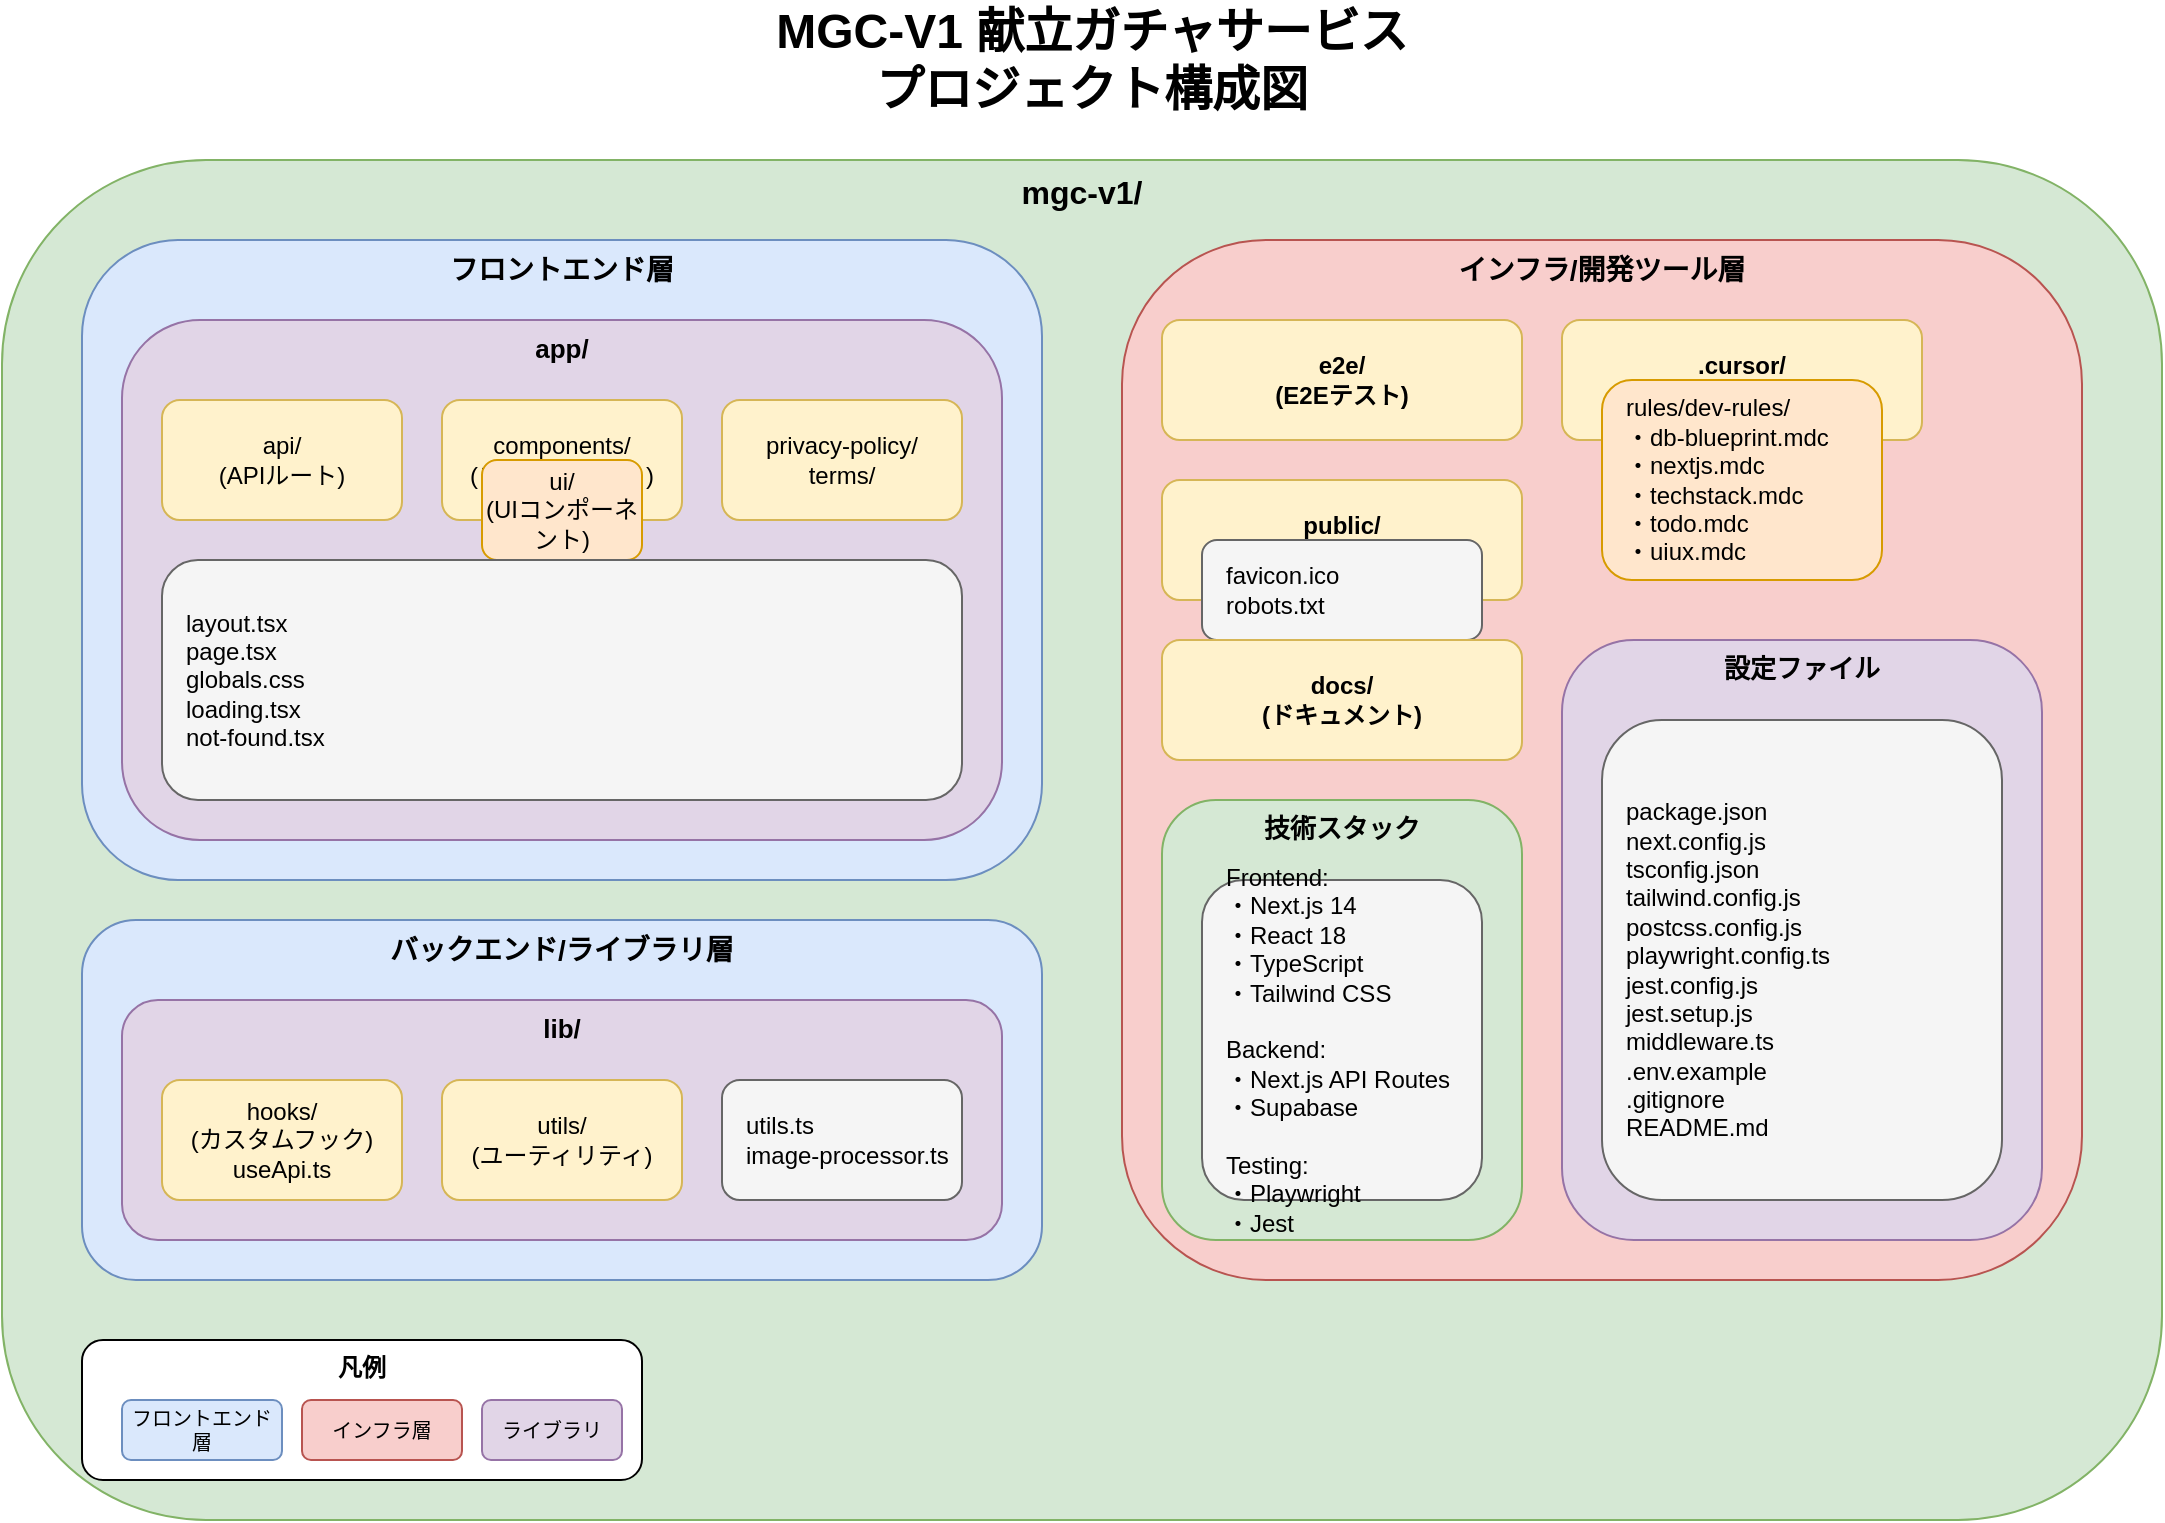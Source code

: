 <mxfile version="24.0.0">
  <diagram name="MGC-V1 Project Structure" id="project-structure">
    <mxGraphModel dx="1422" dy="794" grid="1" gridSize="10" guides="1" tooltips="1" connect="1" arrows="1" fold="1" page="1" pageScale="1" pageWidth="1169" pageHeight="827" math="0" shadow="0">
      <root>
        <mxCell id="0" />
        <mxCell id="1" parent="0" />

        <!-- Title -->
        <mxCell id="title" value="MGC-V1 献立ガチャサービス&#xa;プロジェクト構成図" style="text;html=1;strokeColor=none;fillColor=none;align=center;verticalAlign=middle;whiteSpace=wrap;rounded=0;fontSize=24;fontStyle=1" vertex="1" parent="1">
          <mxGeometry x="360" y="20" width="450" height="60" as="geometry" />
        </mxCell>

        <!-- Root Directory -->
        <mxCell id="root" value="mgc-v1/" style="rounded=1;whiteSpace=wrap;html=1;fillColor=#d5e8d4;strokeColor=#82b366;fontSize=16;fontStyle=1;verticalAlign=top;" vertex="1" parent="1">
          <mxGeometry x="40" y="100" width="1080" height="680" as="geometry" />
        </mxCell>

        <!-- Frontend Layer -->
        <mxCell id="frontend-layer" value="フロントエンド層" style="rounded=1;whiteSpace=wrap;html=1;fillColor=#dae8fc;strokeColor=#6c8ebf;fontSize=14;fontStyle=1;verticalAlign=top;align=center;" vertex="1" parent="1">
          <mxGeometry x="80" y="140" width="480" height="320" as="geometry" />
        </mxCell>

        <!-- app directory -->
        <mxCell id="app" value="app/" style="rounded=1;whiteSpace=wrap;html=1;fillColor=#e1d5e7;strokeColor=#9673a6;fontSize=13;fontStyle=1;verticalAlign=top;" vertex="1" parent="1">
          <mxGeometry x="100" y="180" width="440" height="260" as="geometry" />
        </mxCell>

        <!-- app subdirectories -->
        <mxCell id="app-api" value="api/&#xa;(APIルート)" style="rounded=1;whiteSpace=wrap;html=1;fillColor=#fff2cc;strokeColor=#d6b656;" vertex="1" parent="1">
          <mxGeometry x="120" y="220" width="120" height="60" as="geometry" />
        </mxCell>

        <mxCell id="app-components" value="components/&#xa;(コンポーネント)" style="rounded=1;whiteSpace=wrap;html=1;fillColor=#fff2cc;strokeColor=#d6b656;" vertex="1" parent="1">
          <mxGeometry x="260" y="220" width="120" height="60" as="geometry" />
        </mxCell>

        <mxCell id="app-ui" value="ui/&#xa;(UIコンポーネント)" style="rounded=1;whiteSpace=wrap;html=1;fillColor=#ffe6cc;strokeColor=#d79b00;" vertex="1" parent="1">
          <mxGeometry x="280" y="250" width="80" height="50" as="geometry" />
        </mxCell>

        <mxCell id="app-pages" value="privacy-policy/&#xa;terms/" style="rounded=1;whiteSpace=wrap;html=1;fillColor=#fff2cc;strokeColor=#d6b656;" vertex="1" parent="1">
          <mxGeometry x="400" y="220" width="120" height="60" as="geometry" />
        </mxCell>

        <mxCell id="app-files" value="layout.tsx&#xa;page.tsx&#xa;globals.css&#xa;loading.tsx&#xa;not-found.tsx" style="rounded=1;whiteSpace=wrap;html=1;fillColor=#f5f5f5;strokeColor=#666666;align=left;spacingLeft=10;" vertex="1" parent="1">
          <mxGeometry x="120" y="300" width="400" height="120" as="geometry" />
        </mxCell>

        <!-- Backend/Lib Layer -->
        <mxCell id="backend-layer" value="バックエンド/ライブラリ層" style="rounded=1;whiteSpace=wrap;html=1;fillColor=#dae8fc;strokeColor=#6c8ebf;fontSize=14;fontStyle=1;verticalAlign=top;align=center;" vertex="1" parent="1">
          <mxGeometry x="80" y="480" width="480" height="180" as="geometry" />
        </mxCell>

        <!-- lib directory -->
        <mxCell id="lib" value="lib/" style="rounded=1;whiteSpace=wrap;html=1;fillColor=#e1d5e7;strokeColor=#9673a6;fontSize=13;fontStyle=1;verticalAlign=top;" vertex="1" parent="1">
          <mxGeometry x="100" y="520" width="440" height="120" as="geometry" />
        </mxCell>

        <mxCell id="lib-hooks" value="hooks/&#xa;(カスタムフック)&#xa;useApi.ts" style="rounded=1;whiteSpace=wrap;html=1;fillColor=#fff2cc;strokeColor=#d6b656;align=center;" vertex="1" parent="1">
          <mxGeometry x="120" y="560" width="120" height="60" as="geometry" />
        </mxCell>

        <mxCell id="lib-utils" value="utils/&#xa;(ユーティリティ)" style="rounded=1;whiteSpace=wrap;html=1;fillColor=#fff2cc;strokeColor=#d6b656;align=center;" vertex="1" parent="1">
          <mxGeometry x="260" y="560" width="120" height="60" as="geometry" />
        </mxCell>

        <mxCell id="lib-files" value="utils.ts&#xa;image-processor.ts" style="rounded=1;whiteSpace=wrap;html=1;fillColor=#f5f5f5;strokeColor=#666666;align=left;spacingLeft=10;" vertex="1" parent="1">
          <mxGeometry x="400" y="560" width="120" height="60" as="geometry" />
        </mxCell>

        <!-- Infrastructure Layer -->
        <mxCell id="infra-layer" value="インフラ/開発ツール層" style="rounded=1;whiteSpace=wrap;html=1;fillColor=#f8cecc;strokeColor=#b85450;fontSize=14;fontStyle=1;verticalAlign=top;align=center;" vertex="1" parent="1">
          <mxGeometry x="600" y="140" width="480" height="520" as="geometry" />
        </mxCell>

        <!-- e2e -->
        <mxCell id="e2e" value="e2e/&#xa;(E2Eテスト)" style="rounded=1;whiteSpace=wrap;html=1;fillColor=#fff2cc;strokeColor=#d6b656;align=center;fontSize=12;fontStyle=1;" vertex="1" parent="1">
          <mxGeometry x="620" y="180" width="180" height="60" as="geometry" />
        </mxCell>

        <!-- .cursor -->
        <mxCell id="cursor" value=".cursor/&#xa;(開発ルール)" style="rounded=1;whiteSpace=wrap;html=1;fillColor=#fff2cc;strokeColor=#d6b656;align=center;fontSize=12;fontStyle=1;" vertex="1" parent="1">
          <mxGeometry x="820" y="180" width="180" height="60" as="geometry" />
        </mxCell>

        <mxCell id="cursor-rules" value="rules/dev-rules/&#xa;・db-blueprint.mdc&#xa;・nextjs.mdc&#xa;・techstack.mdc&#xa;・todo.mdc&#xa;・uiux.mdc" style="rounded=1;whiteSpace=wrap;html=1;fillColor=#ffe6cc;strokeColor=#d79b00;align=left;spacingLeft=10;" vertex="1" parent="1">
          <mxGeometry x="840" y="210" width="140" height="100" as="geometry" />
        </mxCell>

        <!-- public -->
        <mxCell id="public" value="public/&#xa;(静的ファイル)" style="rounded=1;whiteSpace=wrap;html=1;fillColor=#fff2cc;strokeColor=#d6b656;align=center;fontSize=12;fontStyle=1;" vertex="1" parent="1">
          <mxGeometry x="620" y="260" width="180" height="60" as="geometry" />
        </mxCell>

        <mxCell id="public-files" value="favicon.ico&#xa;robots.txt" style="rounded=1;whiteSpace=wrap;html=1;fillColor=#f5f5f5;strokeColor=#666666;align=left;spacingLeft=10;" vertex="1" parent="1">
          <mxGeometry x="640" y="290" width="140" height="50" as="geometry" />
        </mxCell>

        <!-- docs -->
        <mxCell id="docs" value="docs/&#xa;(ドキュメント)" style="rounded=1;whiteSpace=wrap;html=1;fillColor=#fff2cc;strokeColor=#d6b656;align=center;fontSize=12;fontStyle=1;" vertex="1" parent="1">
          <mxGeometry x="620" y="340" width="180" height="60" as="geometry" />
        </mxCell>

        <!-- Config Files -->
        <mxCell id="config-files" value="設定ファイル" style="rounded=1;whiteSpace=wrap;html=1;fillColor=#e1d5e7;strokeColor=#9673a6;align=center;fontSize=13;fontStyle=1;verticalAlign=top;" vertex="1" parent="1">
          <mxGeometry x="820" y="340" width="240" height="300" as="geometry" />
        </mxCell>

        <mxCell id="config-list" value="package.json&#xa;next.config.js&#xa;tsconfig.json&#xa;tailwind.config.js&#xa;postcss.config.js&#xa;playwright.config.ts&#xa;jest.config.js&#xa;jest.setup.js&#xa;middleware.ts&#xa;.env.example&#xa;.gitignore&#xa;README.md" style="rounded=1;whiteSpace=wrap;html=1;fillColor=#f5f5f5;strokeColor=#666666;align=left;spacingLeft=10;spacingTop=10;" vertex="1" parent="1">
          <mxGeometry x="840" y="380" width="200" height="240" as="geometry" />
        </mxCell>

        <!-- Tech Stack -->
        <mxCell id="tech-stack" value="技術スタック" style="rounded=1;whiteSpace=wrap;html=1;fillColor=#d5e8d4;strokeColor=#82b366;align=center;fontSize=13;fontStyle=1;verticalAlign=top;" vertex="1" parent="1">
          <mxGeometry x="620" y="420" width="180" height="220" as="geometry" />
        </mxCell>

        <mxCell id="tech-list" value="Frontend:&#xa;・Next.js 14&#xa;・React 18&#xa;・TypeScript&#xa;・Tailwind CSS&#xa;&#xa;Backend:&#xa;・Next.js API Routes&#xa;・Supabase&#xa;&#xa;Testing:&#xa;・Playwright&#xa;・Jest" style="rounded=1;whiteSpace=wrap;html=1;fillColor=#f5f5f5;strokeColor=#666666;align=left;spacingLeft=10;spacingTop=10;" vertex="1" parent="1">
          <mxGeometry x="640" y="460" width="140" height="160" as="geometry" />
        </mxCell>

        <!-- Legend -->
        <mxCell id="legend" value="凡例" style="rounded=1;whiteSpace=wrap;html=1;fillColor=#ffffff;strokeColor=#000000;align=center;fontSize=12;fontStyle=1;verticalAlign=top;" vertex="1" parent="1">
          <mxGeometry x="80" y="690" width="280" height="70" as="geometry" />
        </mxCell>

        <mxCell id="legend-frontend" value="フロントエンド層" style="rounded=1;whiteSpace=wrap;html=1;fillColor=#dae8fc;strokeColor=#6c8ebf;fontSize=10;" vertex="1" parent="1">
          <mxGeometry x="100" y="720" width="80" height="30" as="geometry" />
        </mxCell>

        <mxCell id="legend-infra" value="インフラ層" style="rounded=1;whiteSpace=wrap;html=1;fillColor=#f8cecc;strokeColor=#b85450;fontSize=10;" vertex="1" parent="1">
          <mxGeometry x="190" y="720" width="80" height="30" as="geometry" />
        </mxCell>

        <mxCell id="legend-lib" value="ライブラリ" style="rounded=1;whiteSpace=wrap;html=1;fillColor=#e1d5e7;strokeColor=#9673a6;fontSize=10;" vertex="1" parent="1">
          <mxGeometry x="280" y="720" width="70" height="30" as="geometry" />
        </mxCell>

      </root>
    </mxGraphModel>
  </diagram>
</mxfile>
